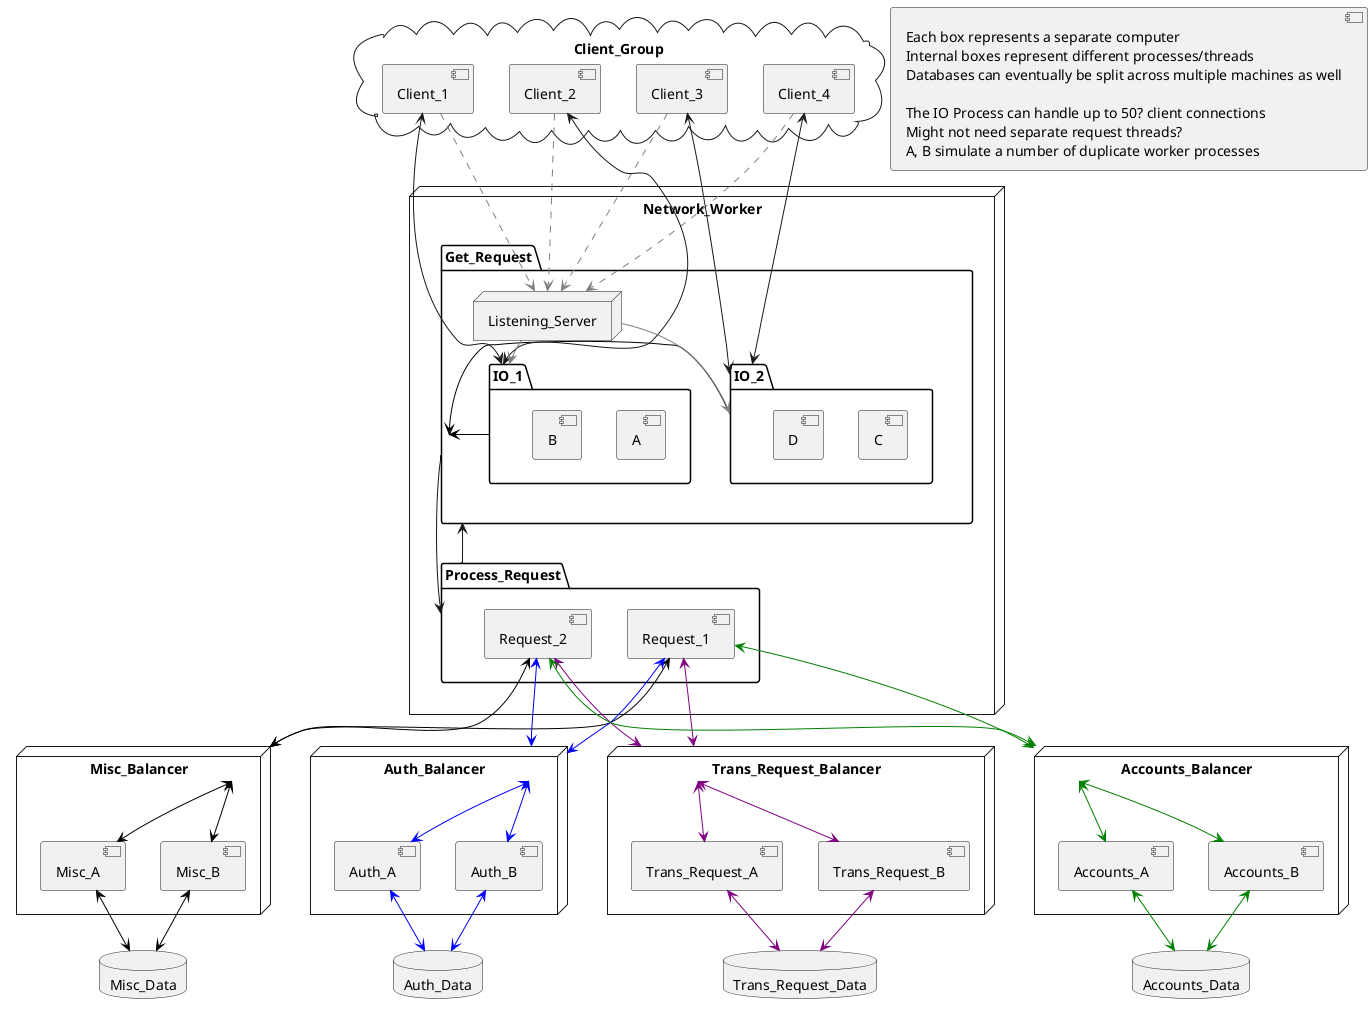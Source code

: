 


@startuml
component des[
Each box represents a separate computer
Internal boxes represent different processes/threads
Databases can eventually be split across multiple machines as well

The IO Process can handle up to 50? client connections
Might not need separate request threads?
A, B simulate a number of duplicate worker processes ]
cloud "Client_Group"{
    [Client_1]
    [Client_2]
    [Client_3]
    [Client_4]
}
node Network_Worker{
    package Get_Request{
        node Listening_Server{
        }
        package IO_1{
            [A]
            [B]
        }

        package IO_2{
            [C]
            [D]
        }
    }
    package Process_Request{
        [Request_1]
        [Request_2]
    }
    IO_1 -> Get_Request#Black
    IO_2 -> Get_Request#Black
}
Client_1 -down.> Listening_Server #Grey
Client_2 -down.> Listening_Server#Grey
Client_3 -down.> Listening_Server#Grey
Client_4 -down.> Listening_Server#Grey

Client_1 <-down-> IO_1
Client_2 <-down-> IO_1
Client_3 <-down-> IO_2
Client_4 <-down-> IO_2





Listening_Server -down-> IO_1#Grey
Listening_Server -down-> IO_2#Grey


Get_Request -down-> Process_Request
Process_Request -up-> Get_Request

database Misc_Data
node Misc_Balancer{
    [Misc_A]
    [Misc_B]
    Misc_Balancer <--> Misc_A#Black
    Misc_Balancer <-> Misc_B#Black
}

Misc_A <-down-> Misc_Data#Black
Misc_B <-down-> Misc_Data#Black
Request_1 <-down-> Misc_Balancer #Black
Request_2 <-down-> Misc_Balancer#Black


database Auth_Data
node Auth_Balancer{
    [Auth_A]
    [Auth_B]
    Auth_Balancer <--> Auth_A#Blue
    Auth_Balancer <-> Auth_B#Blue
}

Auth_A <-down-> Auth_Data#Blue
Auth_B <-down-> Auth_Data#Blue
Request_1 <-down-> Auth_Balancer #Blue
Request_2 <-down-> Auth_Balancer #Blue


database Trans_Request_Data
node Trans_Request_Balancer{
    [Trans_Request_A]
    [Trans_Request_B]
    Trans_Request_Balancer <--> Trans_Request_A#Purple
    Trans_Request_Balancer <-> Trans_Request_B#Purple
}

Trans_Request_A <-down-> Trans_Request_Data#Purple
Trans_Request_B <-down-> Trans_Request_Data#Purple
Request_1 <-down-> Trans_Request_Balancer #Purple
Request_2 <-down-> Trans_Request_Balancer #Purple


database Accounts_Data
node Accounts_Balancer {
    [Accounts_A]
    [Accounts_B]
    Accounts_Balancer <--> Accounts_A #Green
    Accounts_Balancer <-> Accounts_B#Green
}

Accounts_A <-down-> Accounts_Data#Green
Accounts_B <-down-> Accounts_Data#Green
Request_1 <-down-> Accounts_Balancer #Green
Request_2 <-down-> Accounts_Balancer #Green


@enduml